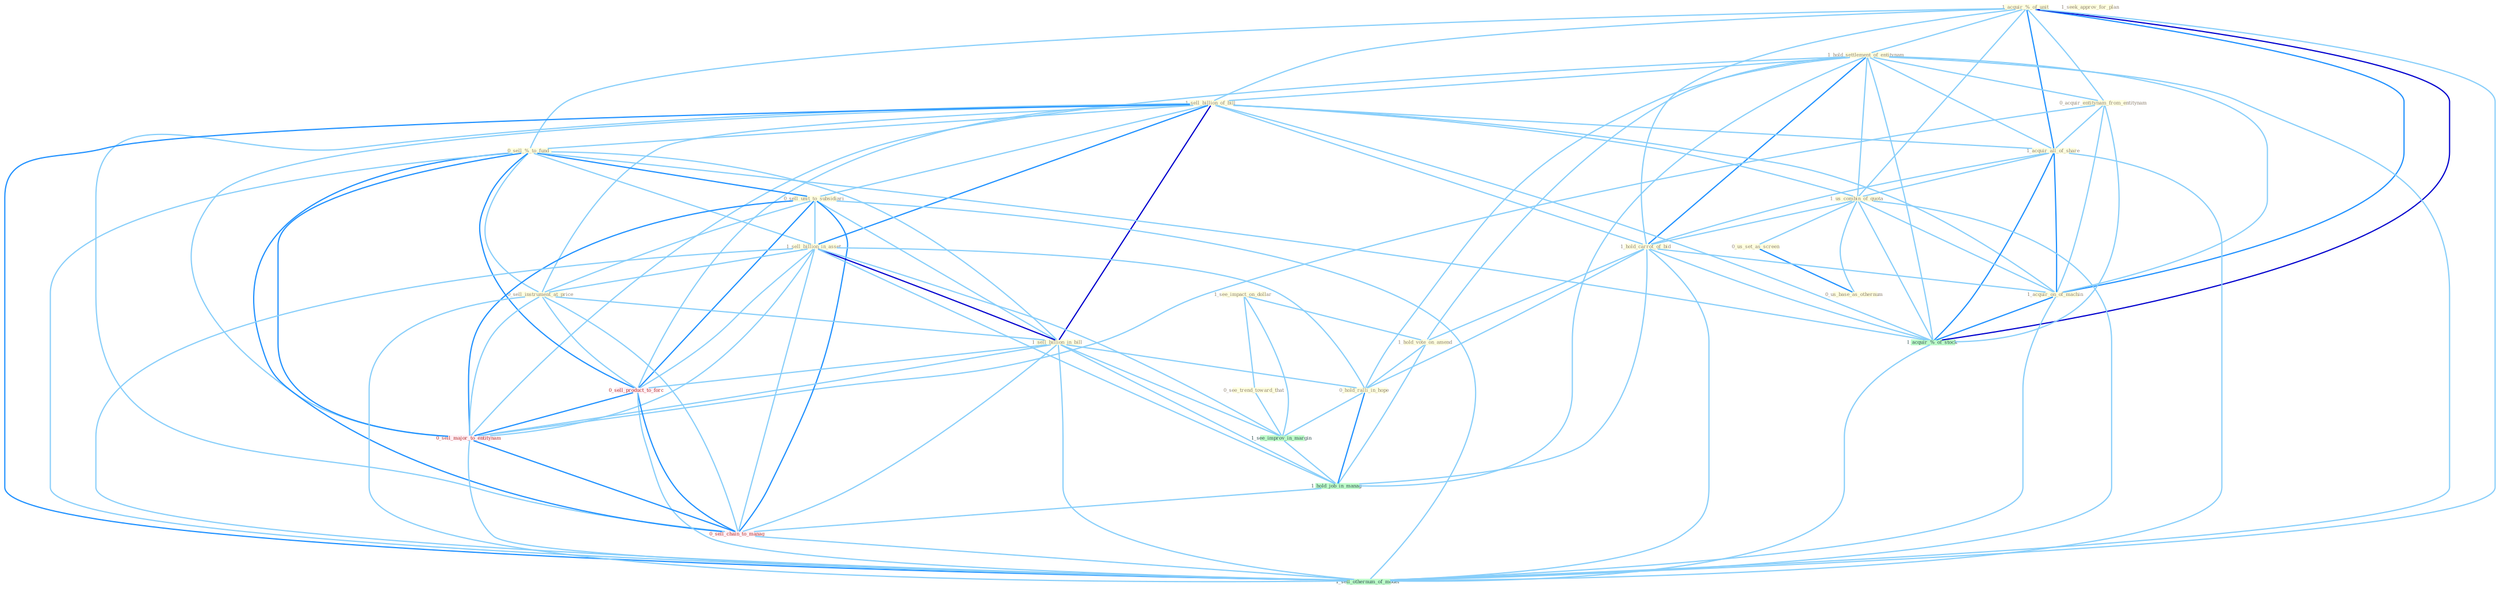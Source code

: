 Graph G{ 
    node
    [shape=polygon,style=filled,width=.5,height=.06,color="#BDFCC9",fixedsize=true,fontsize=4,
    fontcolor="#2f4f4f"];
    {node
    [color="#ffffe0", fontcolor="#8b7d6b"] "1_acquir_%_of_unit " "1_hold_settlement_of_entitynam " "1_sell_billion_of_bill " "1_see_impact_on_dollar " "0_acquir_entitynam_from_entitynam " "1_acquir_all_of_share " "1_us_combin_of_quota " "0_us_set_as_screen " "0_sell_%_to_fund " "0_see_trend_toward_that " "0_sell_unit_to_subsidiari " "1_sell_billion_in_asset " "1_hold_carrot_of_bid " "1_hold_vote_on_amend " "0_sell_instrument_at_price " "1_acquir_on_of_machin " "1_sell_billion_in_bill " "0_us_base_as_othernum " "0_hold_ralli_in_hope " "1_seek_approv_for_plan "}
{node [color="#fff0f5", fontcolor="#b22222"] "0_sell_product_to_forc " "0_sell_major_to_entitynam " "0_sell_chain_to_manag "}
edge [color="#B0E2FF"];

	"1_acquir_%_of_unit " -- "1_hold_settlement_of_entitynam " [w="1", color="#87cefa" ];
	"1_acquir_%_of_unit " -- "1_sell_billion_of_bill " [w="1", color="#87cefa" ];
	"1_acquir_%_of_unit " -- "0_acquir_entitynam_from_entitynam " [w="1", color="#87cefa" ];
	"1_acquir_%_of_unit " -- "1_acquir_all_of_share " [w="2", color="#1e90ff" , len=0.8];
	"1_acquir_%_of_unit " -- "1_us_combin_of_quota " [w="1", color="#87cefa" ];
	"1_acquir_%_of_unit " -- "0_sell_%_to_fund " [w="1", color="#87cefa" ];
	"1_acquir_%_of_unit " -- "1_hold_carrot_of_bid " [w="1", color="#87cefa" ];
	"1_acquir_%_of_unit " -- "1_acquir_on_of_machin " [w="2", color="#1e90ff" , len=0.8];
	"1_acquir_%_of_unit " -- "1_acquir_%_of_stock " [w="3", color="#0000cd" , len=0.6];
	"1_acquir_%_of_unit " -- "1_sell_othernum_of_model " [w="1", color="#87cefa" ];
	"1_hold_settlement_of_entitynam " -- "1_sell_billion_of_bill " [w="1", color="#87cefa" ];
	"1_hold_settlement_of_entitynam " -- "0_acquir_entitynam_from_entitynam " [w="1", color="#87cefa" ];
	"1_hold_settlement_of_entitynam " -- "1_acquir_all_of_share " [w="1", color="#87cefa" ];
	"1_hold_settlement_of_entitynam " -- "1_us_combin_of_quota " [w="1", color="#87cefa" ];
	"1_hold_settlement_of_entitynam " -- "1_hold_carrot_of_bid " [w="2", color="#1e90ff" , len=0.8];
	"1_hold_settlement_of_entitynam " -- "1_hold_vote_on_amend " [w="1", color="#87cefa" ];
	"1_hold_settlement_of_entitynam " -- "1_acquir_on_of_machin " [w="1", color="#87cefa" ];
	"1_hold_settlement_of_entitynam " -- "0_hold_ralli_in_hope " [w="1", color="#87cefa" ];
	"1_hold_settlement_of_entitynam " -- "1_acquir_%_of_stock " [w="1", color="#87cefa" ];
	"1_hold_settlement_of_entitynam " -- "1_hold_job_in_manag " [w="1", color="#87cefa" ];
	"1_hold_settlement_of_entitynam " -- "0_sell_major_to_entitynam " [w="1", color="#87cefa" ];
	"1_hold_settlement_of_entitynam " -- "1_sell_othernum_of_model " [w="1", color="#87cefa" ];
	"1_sell_billion_of_bill " -- "1_acquir_all_of_share " [w="1", color="#87cefa" ];
	"1_sell_billion_of_bill " -- "1_us_combin_of_quota " [w="1", color="#87cefa" ];
	"1_sell_billion_of_bill " -- "0_sell_%_to_fund " [w="1", color="#87cefa" ];
	"1_sell_billion_of_bill " -- "0_sell_unit_to_subsidiari " [w="1", color="#87cefa" ];
	"1_sell_billion_of_bill " -- "1_sell_billion_in_asset " [w="2", color="#1e90ff" , len=0.8];
	"1_sell_billion_of_bill " -- "1_hold_carrot_of_bid " [w="1", color="#87cefa" ];
	"1_sell_billion_of_bill " -- "0_sell_instrument_at_price " [w="1", color="#87cefa" ];
	"1_sell_billion_of_bill " -- "1_acquir_on_of_machin " [w="1", color="#87cefa" ];
	"1_sell_billion_of_bill " -- "1_sell_billion_in_bill " [w="3", color="#0000cd" , len=0.6];
	"1_sell_billion_of_bill " -- "1_acquir_%_of_stock " [w="1", color="#87cefa" ];
	"1_sell_billion_of_bill " -- "0_sell_product_to_forc " [w="1", color="#87cefa" ];
	"1_sell_billion_of_bill " -- "0_sell_major_to_entitynam " [w="1", color="#87cefa" ];
	"1_sell_billion_of_bill " -- "0_sell_chain_to_manag " [w="1", color="#87cefa" ];
	"1_sell_billion_of_bill " -- "1_sell_othernum_of_model " [w="2", color="#1e90ff" , len=0.8];
	"1_see_impact_on_dollar " -- "0_see_trend_toward_that " [w="1", color="#87cefa" ];
	"1_see_impact_on_dollar " -- "1_hold_vote_on_amend " [w="1", color="#87cefa" ];
	"1_see_impact_on_dollar " -- "1_see_improv_in_margin " [w="1", color="#87cefa" ];
	"0_acquir_entitynam_from_entitynam " -- "1_acquir_all_of_share " [w="1", color="#87cefa" ];
	"0_acquir_entitynam_from_entitynam " -- "1_acquir_on_of_machin " [w="1", color="#87cefa" ];
	"0_acquir_entitynam_from_entitynam " -- "1_acquir_%_of_stock " [w="1", color="#87cefa" ];
	"0_acquir_entitynam_from_entitynam " -- "0_sell_major_to_entitynam " [w="1", color="#87cefa" ];
	"1_acquir_all_of_share " -- "1_us_combin_of_quota " [w="1", color="#87cefa" ];
	"1_acquir_all_of_share " -- "1_hold_carrot_of_bid " [w="1", color="#87cefa" ];
	"1_acquir_all_of_share " -- "1_acquir_on_of_machin " [w="2", color="#1e90ff" , len=0.8];
	"1_acquir_all_of_share " -- "1_acquir_%_of_stock " [w="2", color="#1e90ff" , len=0.8];
	"1_acquir_all_of_share " -- "1_sell_othernum_of_model " [w="1", color="#87cefa" ];
	"1_us_combin_of_quota " -- "0_us_set_as_screen " [w="1", color="#87cefa" ];
	"1_us_combin_of_quota " -- "1_hold_carrot_of_bid " [w="1", color="#87cefa" ];
	"1_us_combin_of_quota " -- "1_acquir_on_of_machin " [w="1", color="#87cefa" ];
	"1_us_combin_of_quota " -- "0_us_base_as_othernum " [w="1", color="#87cefa" ];
	"1_us_combin_of_quota " -- "1_acquir_%_of_stock " [w="1", color="#87cefa" ];
	"1_us_combin_of_quota " -- "1_sell_othernum_of_model " [w="1", color="#87cefa" ];
	"0_us_set_as_screen " -- "0_us_base_as_othernum " [w="2", color="#1e90ff" , len=0.8];
	"0_sell_%_to_fund " -- "0_sell_unit_to_subsidiari " [w="2", color="#1e90ff" , len=0.8];
	"0_sell_%_to_fund " -- "1_sell_billion_in_asset " [w="1", color="#87cefa" ];
	"0_sell_%_to_fund " -- "0_sell_instrument_at_price " [w="1", color="#87cefa" ];
	"0_sell_%_to_fund " -- "1_sell_billion_in_bill " [w="1", color="#87cefa" ];
	"0_sell_%_to_fund " -- "1_acquir_%_of_stock " [w="1", color="#87cefa" ];
	"0_sell_%_to_fund " -- "0_sell_product_to_forc " [w="2", color="#1e90ff" , len=0.8];
	"0_sell_%_to_fund " -- "0_sell_major_to_entitynam " [w="2", color="#1e90ff" , len=0.8];
	"0_sell_%_to_fund " -- "0_sell_chain_to_manag " [w="2", color="#1e90ff" , len=0.8];
	"0_sell_%_to_fund " -- "1_sell_othernum_of_model " [w="1", color="#87cefa" ];
	"0_see_trend_toward_that " -- "1_see_improv_in_margin " [w="1", color="#87cefa" ];
	"0_sell_unit_to_subsidiari " -- "1_sell_billion_in_asset " [w="1", color="#87cefa" ];
	"0_sell_unit_to_subsidiari " -- "0_sell_instrument_at_price " [w="1", color="#87cefa" ];
	"0_sell_unit_to_subsidiari " -- "1_sell_billion_in_bill " [w="1", color="#87cefa" ];
	"0_sell_unit_to_subsidiari " -- "0_sell_product_to_forc " [w="2", color="#1e90ff" , len=0.8];
	"0_sell_unit_to_subsidiari " -- "0_sell_major_to_entitynam " [w="2", color="#1e90ff" , len=0.8];
	"0_sell_unit_to_subsidiari " -- "0_sell_chain_to_manag " [w="2", color="#1e90ff" , len=0.8];
	"0_sell_unit_to_subsidiari " -- "1_sell_othernum_of_model " [w="1", color="#87cefa" ];
	"1_sell_billion_in_asset " -- "0_sell_instrument_at_price " [w="1", color="#87cefa" ];
	"1_sell_billion_in_asset " -- "1_sell_billion_in_bill " [w="3", color="#0000cd" , len=0.6];
	"1_sell_billion_in_asset " -- "0_hold_ralli_in_hope " [w="1", color="#87cefa" ];
	"1_sell_billion_in_asset " -- "1_see_improv_in_margin " [w="1", color="#87cefa" ];
	"1_sell_billion_in_asset " -- "1_hold_job_in_manag " [w="1", color="#87cefa" ];
	"1_sell_billion_in_asset " -- "0_sell_product_to_forc " [w="1", color="#87cefa" ];
	"1_sell_billion_in_asset " -- "0_sell_major_to_entitynam " [w="1", color="#87cefa" ];
	"1_sell_billion_in_asset " -- "0_sell_chain_to_manag " [w="1", color="#87cefa" ];
	"1_sell_billion_in_asset " -- "1_sell_othernum_of_model " [w="1", color="#87cefa" ];
	"1_hold_carrot_of_bid " -- "1_hold_vote_on_amend " [w="1", color="#87cefa" ];
	"1_hold_carrot_of_bid " -- "1_acquir_on_of_machin " [w="1", color="#87cefa" ];
	"1_hold_carrot_of_bid " -- "0_hold_ralli_in_hope " [w="1", color="#87cefa" ];
	"1_hold_carrot_of_bid " -- "1_acquir_%_of_stock " [w="1", color="#87cefa" ];
	"1_hold_carrot_of_bid " -- "1_hold_job_in_manag " [w="1", color="#87cefa" ];
	"1_hold_carrot_of_bid " -- "1_sell_othernum_of_model " [w="1", color="#87cefa" ];
	"1_hold_vote_on_amend " -- "0_hold_ralli_in_hope " [w="1", color="#87cefa" ];
	"1_hold_vote_on_amend " -- "1_hold_job_in_manag " [w="1", color="#87cefa" ];
	"0_sell_instrument_at_price " -- "1_sell_billion_in_bill " [w="1", color="#87cefa" ];
	"0_sell_instrument_at_price " -- "0_sell_product_to_forc " [w="1", color="#87cefa" ];
	"0_sell_instrument_at_price " -- "0_sell_major_to_entitynam " [w="1", color="#87cefa" ];
	"0_sell_instrument_at_price " -- "0_sell_chain_to_manag " [w="1", color="#87cefa" ];
	"0_sell_instrument_at_price " -- "1_sell_othernum_of_model " [w="1", color="#87cefa" ];
	"1_acquir_on_of_machin " -- "1_acquir_%_of_stock " [w="2", color="#1e90ff" , len=0.8];
	"1_acquir_on_of_machin " -- "1_sell_othernum_of_model " [w="1", color="#87cefa" ];
	"1_sell_billion_in_bill " -- "0_hold_ralli_in_hope " [w="1", color="#87cefa" ];
	"1_sell_billion_in_bill " -- "1_see_improv_in_margin " [w="1", color="#87cefa" ];
	"1_sell_billion_in_bill " -- "1_hold_job_in_manag " [w="1", color="#87cefa" ];
	"1_sell_billion_in_bill " -- "0_sell_product_to_forc " [w="1", color="#87cefa" ];
	"1_sell_billion_in_bill " -- "0_sell_major_to_entitynam " [w="1", color="#87cefa" ];
	"1_sell_billion_in_bill " -- "0_sell_chain_to_manag " [w="1", color="#87cefa" ];
	"1_sell_billion_in_bill " -- "1_sell_othernum_of_model " [w="1", color="#87cefa" ];
	"0_hold_ralli_in_hope " -- "1_see_improv_in_margin " [w="1", color="#87cefa" ];
	"0_hold_ralli_in_hope " -- "1_hold_job_in_manag " [w="2", color="#1e90ff" , len=0.8];
	"1_see_improv_in_margin " -- "1_hold_job_in_manag " [w="1", color="#87cefa" ];
	"1_acquir_%_of_stock " -- "1_sell_othernum_of_model " [w="1", color="#87cefa" ];
	"1_hold_job_in_manag " -- "0_sell_chain_to_manag " [w="1", color="#87cefa" ];
	"0_sell_product_to_forc " -- "0_sell_major_to_entitynam " [w="2", color="#1e90ff" , len=0.8];
	"0_sell_product_to_forc " -- "0_sell_chain_to_manag " [w="2", color="#1e90ff" , len=0.8];
	"0_sell_product_to_forc " -- "1_sell_othernum_of_model " [w="1", color="#87cefa" ];
	"0_sell_major_to_entitynam " -- "0_sell_chain_to_manag " [w="2", color="#1e90ff" , len=0.8];
	"0_sell_major_to_entitynam " -- "1_sell_othernum_of_model " [w="1", color="#87cefa" ];
	"0_sell_chain_to_manag " -- "1_sell_othernum_of_model " [w="1", color="#87cefa" ];
}